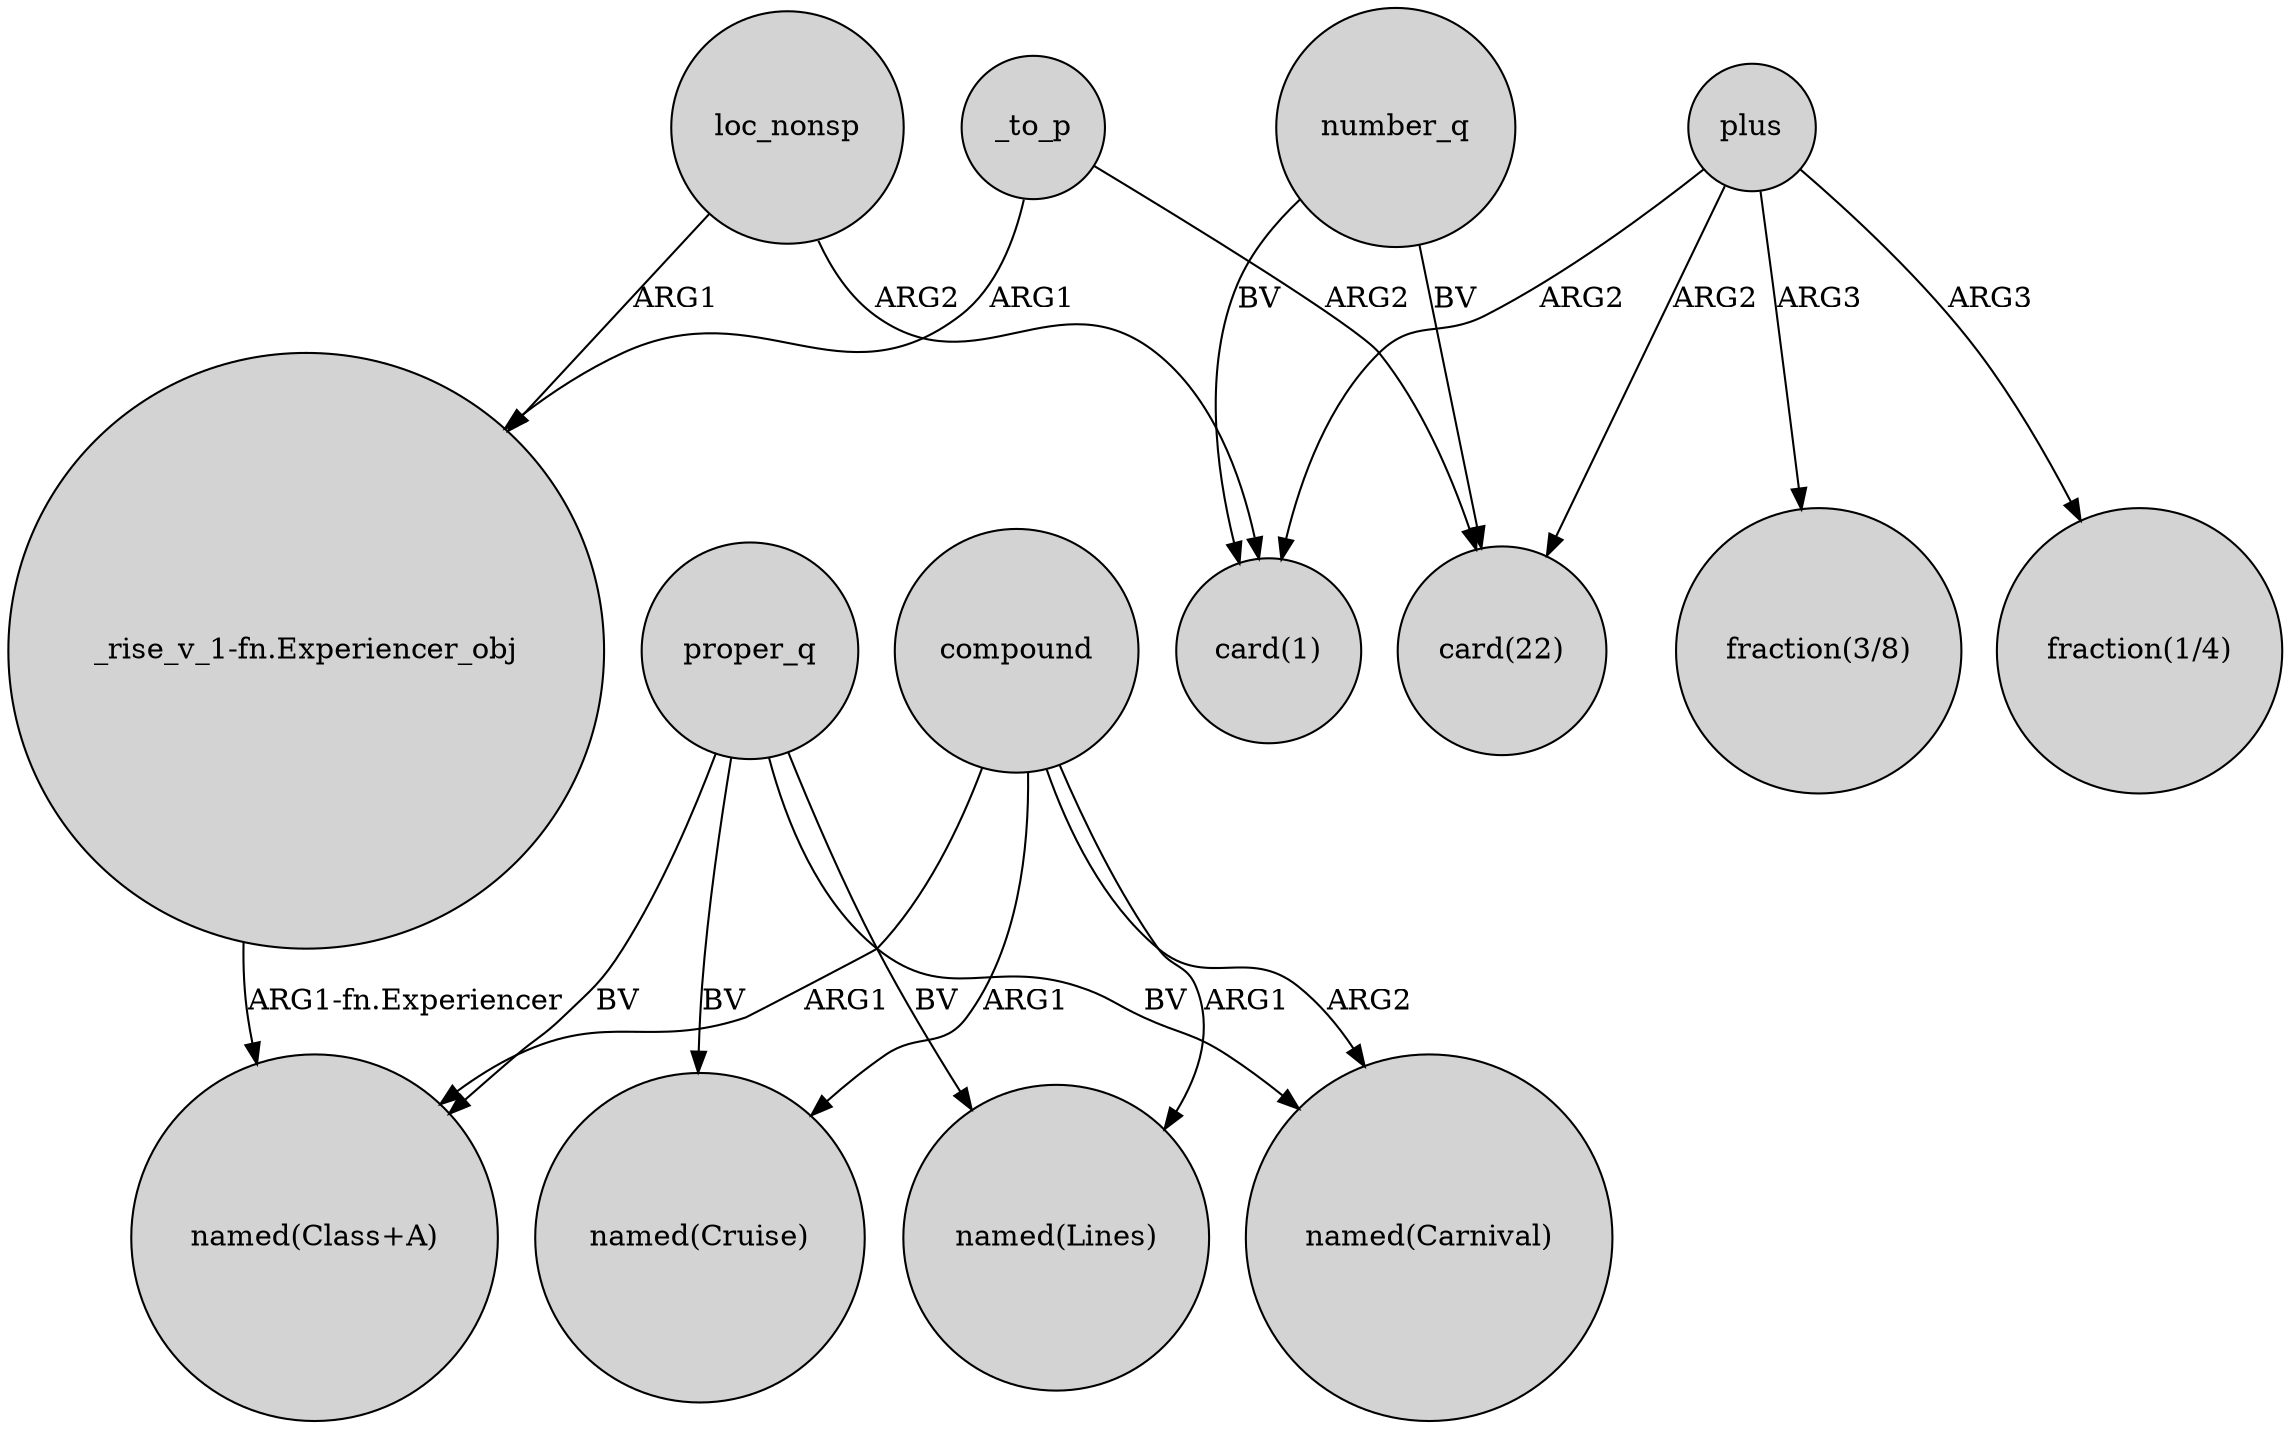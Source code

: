 digraph {
	node [shape=circle style=filled]
	loc_nonsp -> "_rise_v_1-fn.Experiencer_obj" [label=ARG1]
	number_q -> "card(1)" [label=BV]
	number_q -> "card(22)" [label=BV]
	compound -> "named(Carnival)" [label=ARG2]
	"_rise_v_1-fn.Experiencer_obj" -> "named(Class+A)" [label="ARG1-fn.Experiencer"]
	loc_nonsp -> "card(1)" [label=ARG2]
	plus -> "card(1)" [label=ARG2]
	proper_q -> "named(Lines)" [label=BV]
	compound -> "named(Cruise)" [label=ARG1]
	plus -> "card(22)" [label=ARG2]
	proper_q -> "named(Carnival)" [label=BV]
	plus -> "fraction(3/8)" [label=ARG3]
	proper_q -> "named(Class+A)" [label=BV]
	proper_q -> "named(Cruise)" [label=BV]
	plus -> "fraction(1/4)" [label=ARG3]
	_to_p -> "_rise_v_1-fn.Experiencer_obj" [label=ARG1]
	_to_p -> "card(22)" [label=ARG2]
	compound -> "named(Lines)" [label=ARG1]
	compound -> "named(Class+A)" [label=ARG1]
}
